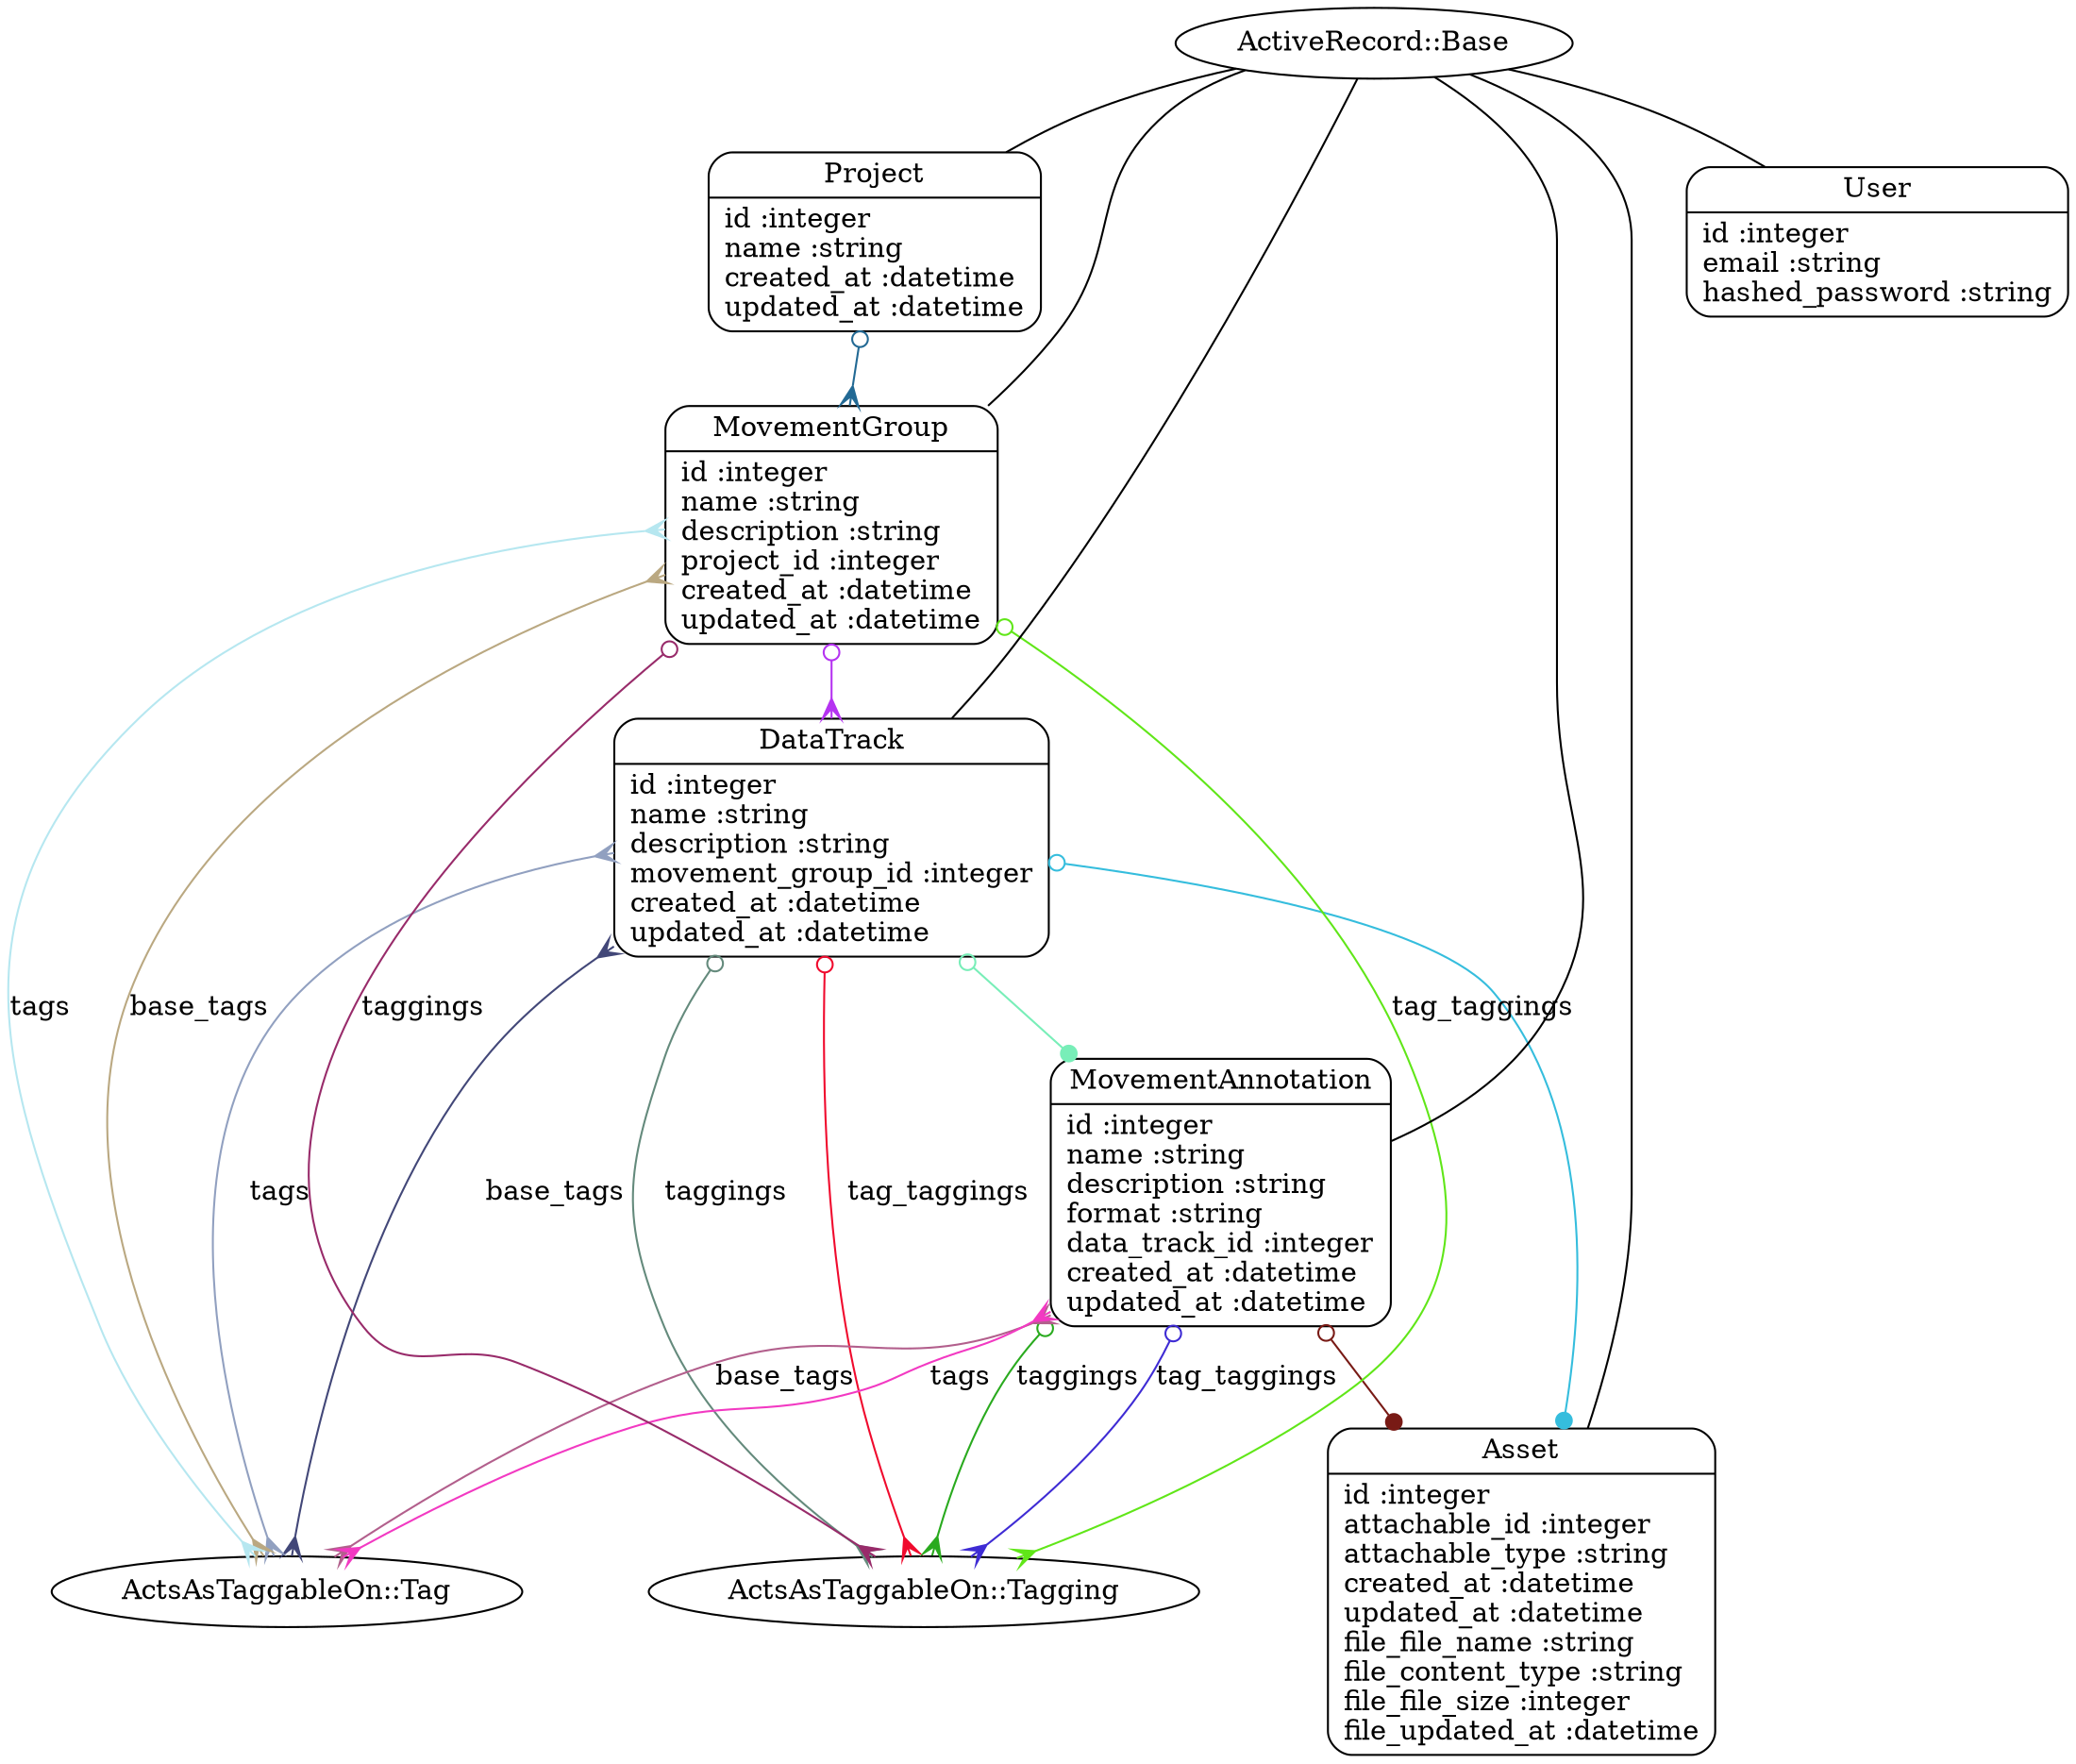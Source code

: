 digraph models_diagram {
	graph[overlap=false, splines=true]
	"Asset" [shape=Mrecord, label="{Asset|id :integer\lattachable_id :integer\lattachable_type :string\lcreated_at :datetime\lupdated_at :datetime\lfile_file_name :string\lfile_content_type :string\lfile_file_size :integer\lfile_updated_at :datetime\l}"]
	"DataTrack" [shape=Mrecord, label="{DataTrack|id :integer\lname :string\ldescription :string\lmovement_group_id :integer\lcreated_at :datetime\lupdated_at :datetime\l}"]
	"MovementAnnotation" [shape=Mrecord, label="{MovementAnnotation|id :integer\lname :string\ldescription :string\lformat :string\ldata_track_id :integer\lcreated_at :datetime\lupdated_at :datetime\l}"]
	"MovementGroup" [shape=Mrecord, label="{MovementGroup|id :integer\lname :string\ldescription :string\lproject_id :integer\lcreated_at :datetime\lupdated_at :datetime\l}"]
	"Project" [shape=Mrecord, label="{Project|id :integer\lname :string\lcreated_at :datetime\lupdated_at :datetime\l}"]
	"User" [shape=Mrecord, label="{User|id :integer\lemail :string\lhashed_password :string\l}"]
	"ActiveRecord::Base" -> "Asset" [label="", arrowhead="none", arrowtail="onormal"]
	"DataTrack" -> "Asset" [arrowtail=odot, arrowhead=dot, dir=both color="#35BDDD"]
	"DataTrack" -> "MovementAnnotation" [arrowtail=odot, arrowhead=dot, dir=both color="#78EEB8"]
	"DataTrack" -> "ActsAsTaggableOn::Tagging" [label="taggings", arrowtail=odot, arrowhead=crow, dir=both color="#648A7C"]
	"DataTrack" -> "ActsAsTaggableOn::Tag" [label="base_tags", arrowtail=crow, arrowhead=crow, dir=both color="#424778"]
	"DataTrack" -> "ActsAsTaggableOn::Tagging" [label="tag_taggings", arrowtail=odot, arrowhead=crow, dir=both color="#F00A2D"]
	"DataTrack" -> "ActsAsTaggableOn::Tag" [label="tags", arrowtail=crow, arrowhead=crow, dir=both color="#91A0C0"]
	"ActiveRecord::Base" -> "DataTrack" [label="", arrowhead="none", arrowtail="onormal"]
	"MovementAnnotation" -> "Asset" [arrowtail=odot, arrowhead=dot, dir=both color="#781A15"]
	"MovementAnnotation" -> "ActsAsTaggableOn::Tagging" [label="taggings", arrowtail=odot, arrowhead=crow, dir=both color="#29AA1E"]
	"MovementAnnotation" -> "ActsAsTaggableOn::Tag" [label="base_tags", arrowtail=crow, arrowhead=crow, dir=both color="#B25F8C"]
	"MovementAnnotation" -> "ActsAsTaggableOn::Tagging" [label="tag_taggings", arrowtail=odot, arrowhead=crow, dir=both color="#3E2BD4"]
	"MovementAnnotation" -> "ActsAsTaggableOn::Tag" [label="tags", arrowtail=crow, arrowhead=crow, dir=both color="#F239C2"]
	"ActiveRecord::Base" -> "MovementAnnotation" [label="", arrowhead="none", arrowtail="onormal"]
	"MovementGroup" -> "DataTrack" [arrowtail=odot, arrowhead=crow, dir=both color="#B533F1"]
	"MovementGroup" -> "ActsAsTaggableOn::Tagging" [label="taggings", arrowtail=odot, arrowhead=crow, dir=both color="#982B6A"]
	"MovementGroup" -> "ActsAsTaggableOn::Tag" [label="base_tags", arrowtail=crow, arrowhead=crow, dir=both color="#BAA881"]
	"MovementGroup" -> "ActsAsTaggableOn::Tagging" [label="tag_taggings", arrowtail=odot, arrowhead=crow, dir=both color="#60E618"]
	"MovementGroup" -> "ActsAsTaggableOn::Tag" [label="tags", arrowtail=crow, arrowhead=crow, dir=both color="#B6E7F0"]
	"ActiveRecord::Base" -> "MovementGroup" [label="", arrowhead="none", arrowtail="onormal"]
	"Project" -> "MovementGroup" [arrowtail=odot, arrowhead=crow, dir=both color="#226994"]
	"ActiveRecord::Base" -> "Project" [label="", arrowhead="none", arrowtail="onormal"]
	"ActiveRecord::Base" -> "User" [label="", arrowhead="none", arrowtail="onormal"]
}
